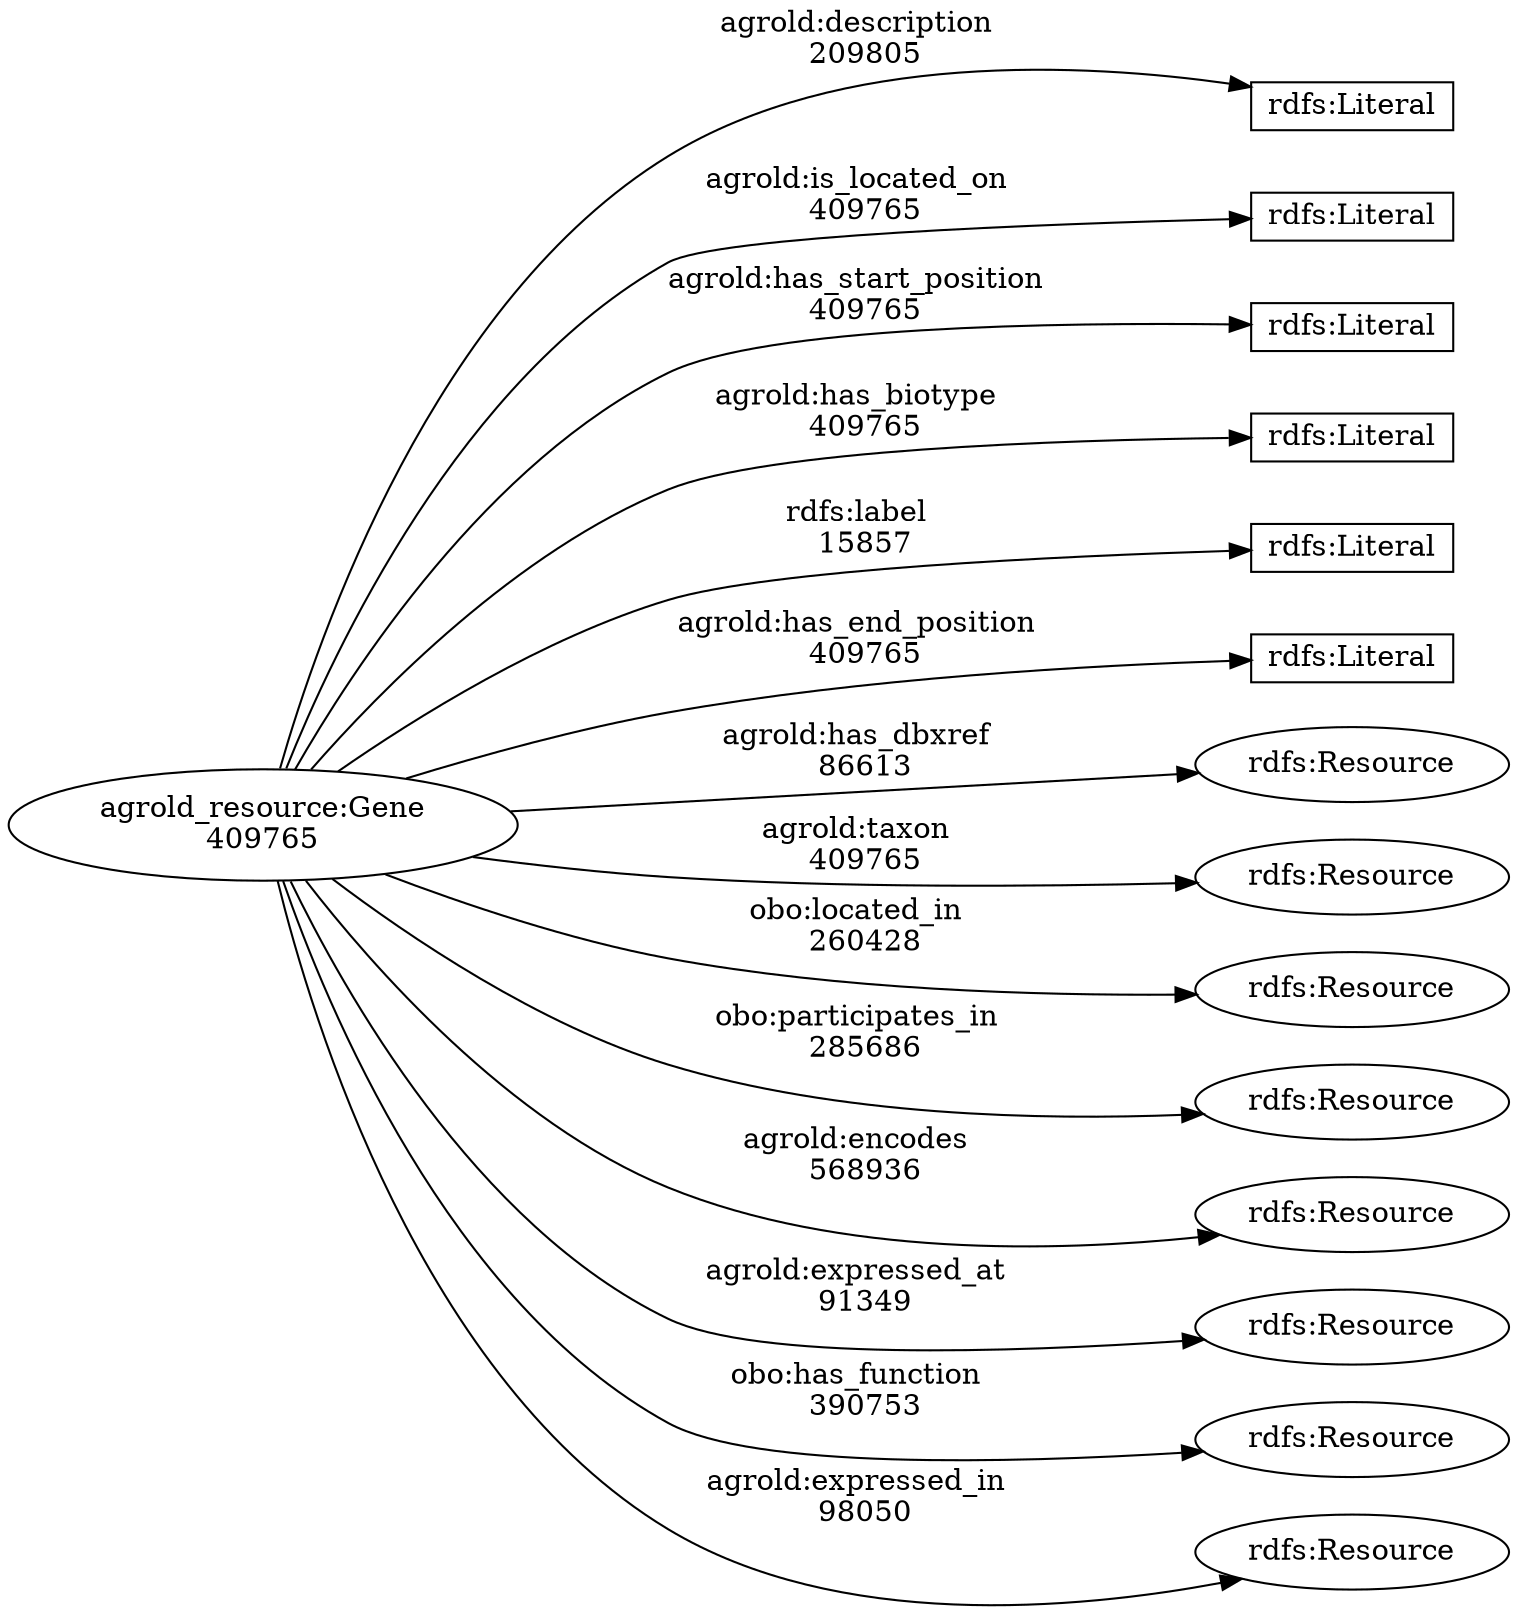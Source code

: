 digraph {
    ranksep=2;
    rankdir="LR";
    charset="utf-8";

    // Class relations with the numbers of edges
    "agrold_resource:Gene" -> "rdfs:Literal10" [ label="agrold:description\n  209805"];
    "agrold_resource:Gene" -> "rdfs:Literal11" [ label="agrold:is_located_on\n  409765"];
    "agrold_resource:Gene" -> "rdfs:Literal3" [ label="agrold:has_start_position\n  409765"];
    "agrold_resource:Gene" -> "rdfs:Literal6" [ label="agrold:has_biotype\n  409765"];
    "agrold_resource:Gene" -> "rdfs:Literal8" [ label="rdfs:label\n  15857"];
    "agrold_resource:Gene" -> "rdfs:Literal9" [ label="agrold:has_end_position\n  409765"];
    "agrold_resource:Gene" -> "rdfs:Resource1" [ label="agrold:has_dbxref\n  86613"];
    "agrold_resource:Gene" -> "rdfs:Resource12" [ label="agrold:taxon\n  409765"];
    "agrold_resource:Gene" -> "rdfs:Resource13" [ label="obo:located_in\n  260428"];
    "agrold_resource:Gene" -> "rdfs:Resource14" [ label="obo:participates_in\n  285686"];
    "agrold_resource:Gene" -> "rdfs:Resource2" [ label="agrold:encodes\n  568936"];
    "agrold_resource:Gene" -> "rdfs:Resource4" [ label="agrold:expressed_at\n  91349"];
    "agrold_resource:Gene" -> "rdfs:Resource5" [ label="obo:has_function\n  390753"];
    "agrold_resource:Gene" -> "rdfs:Resource7" [ label="agrold:expressed_in\n  98050"];

    // The number of entities
    "agrold_resource:Gene" [ label="agrold_resource:Gene\n409765" ] ;
    "rdfs:Literal10" [ label="rdfs:Literal", shape=box, height=0.3 ] ;
    "rdfs:Literal11" [ label="rdfs:Literal", shape=box, height=0.3 ] ;
    "rdfs:Literal3" [ label="rdfs:Literal", shape=box, height=0.3 ] ;
    "rdfs:Literal6" [ label="rdfs:Literal", shape=box, height=0.3 ] ;
    "rdfs:Literal8" [ label="rdfs:Literal", shape=box, height=0.3 ] ;
    "rdfs:Literal9" [ label="rdfs:Literal", shape=box, height=0.3 ] ;
    "rdfs:Resource1" [ label="rdfs:Resource" ] ;
    "rdfs:Resource12" [ label="rdfs:Resource" ] ;
    "rdfs:Resource13" [ label="rdfs:Resource" ] ;
    "rdfs:Resource14" [ label="rdfs:Resource" ] ;
    "rdfs:Resource2" [ label="rdfs:Resource" ] ;
    "rdfs:Resource4" [ label="rdfs:Resource" ] ;
    "rdfs:Resource5" [ label="rdfs:Resource" ] ;
    "rdfs:Resource7" [ label="rdfs:Resource" ] ;

}

